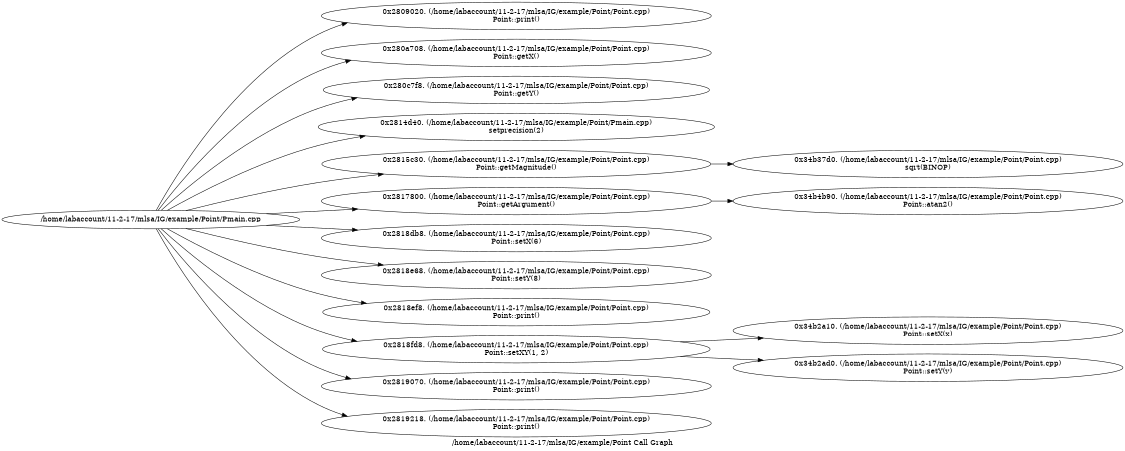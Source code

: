 digraph "/home/labaccount/11-2-17/mlsa/IG/example/Point Call Graph" {
	graph [dpi=300
		rankdir=LR
		size="7.5, 10"
		label="/home/labaccount/11-2-17/mlsa/IG/example/Point Call Graph"
	];

	Node0x856432450 [shape=oval, label="/home/labaccount/11-2-17/mlsa/IG/example/Point/Pmain.cpp"];
	Node0x608149400 [shape=oval, label="0x2809020. (/home/labaccount/11-2-17/mlsa/IG/example/Point/Point.cpp)\nPoint::print()"];
	Node0x856432450 -> Node0x608149400;
	Node0x508138473 [shape=oval, label="0x280a708. (/home/labaccount/11-2-17/mlsa/IG/example/Point/Point.cpp)\nPoint::getX()"];
	Node0x856432450 -> Node0x508138473;
	Node0x880771575 [shape=oval, label="0x280c7f8. (/home/labaccount/11-2-17/mlsa/IG/example/Point/Point.cpp)\nPoint::getY()"];
	Node0x856432450 -> Node0x880771575;
	Node0x168903213 [shape=oval, label="0x2814d40. (/home/labaccount/11-2-17/mlsa/IG/example/Point/Pmain.cpp)\nsetprecision(2)"];
	Node0x856432450 -> Node0x168903213;
	Node0x430127007 [shape=oval, label="0x2815c30. (/home/labaccount/11-2-17/mlsa/IG/example/Point/Point.cpp)\nPoint::getMagnitude()"];
	Node0x856432450 -> Node0x430127007;
	Node0x145799280 [shape=oval, label="0x2817800. (/home/labaccount/11-2-17/mlsa/IG/example/Point/Point.cpp)\nPoint::getArgument()"];
	Node0x856432450 -> Node0x145799280;
	Node0x982859008 [shape=oval, label="0x2818db8. (/home/labaccount/11-2-17/mlsa/IG/example/Point/Point.cpp)\nPoint::setX(6)"];
	Node0x856432450 -> Node0x982859008;
	Node0x748027924 [shape=oval, label="0x2818e68. (/home/labaccount/11-2-17/mlsa/IG/example/Point/Point.cpp)\nPoint::setY(8)"];
	Node0x856432450 -> Node0x748027924;
	Node0x583258125 [shape=oval, label="0x2818ef8. (/home/labaccount/11-2-17/mlsa/IG/example/Point/Point.cpp)\nPoint::print()"];
	Node0x856432450 -> Node0x583258125;
	Node0x753199235 [shape=oval, label="0x2818fd8. (/home/labaccount/11-2-17/mlsa/IG/example/Point/Point.cpp)\nPoint::setXY(1, 2)"];
	Node0x856432450 -> Node0x753199235;
	Node0x640180586 [shape=oval, label="0x2819070. (/home/labaccount/11-2-17/mlsa/IG/example/Point/Point.cpp)\nPoint::print()"];
	Node0x856432450 -> Node0x640180586;
	Node0x773790324 [shape=oval, label="0x2819218. (/home/labaccount/11-2-17/mlsa/IG/example/Point/Point.cpp)\nPoint::print()"];
	Node0x856432450 -> Node0x773790324;
	Node0x707340306 [shape=oval, label="0x34b37d0. (/home/labaccount/11-2-17/mlsa/IG/example/Point/Point.cpp)\nsqrt(BINOP)"];
	Node0x430127007 -> Node0x707340306;
	Node0x206979589 [shape=oval, label="0x34b4b90. (/home/labaccount/11-2-17/mlsa/IG/example/Point/Point.cpp)\nPoint::atan2()"];
	Node0x145799280 -> Node0x206979589;
	Node0x861614522 [shape=oval, label="0x34b2a10. (/home/labaccount/11-2-17/mlsa/IG/example/Point/Point.cpp)\nPoint::setX(x)"];
	Node0x753199235 -> Node0x861614522;
	Node0x222152370 [shape=oval, label="0x34b2ad0. (/home/labaccount/11-2-17/mlsa/IG/example/Point/Point.cpp)\nPoint::setY(y)"];
	Node0x753199235 -> Node0x222152370;
}